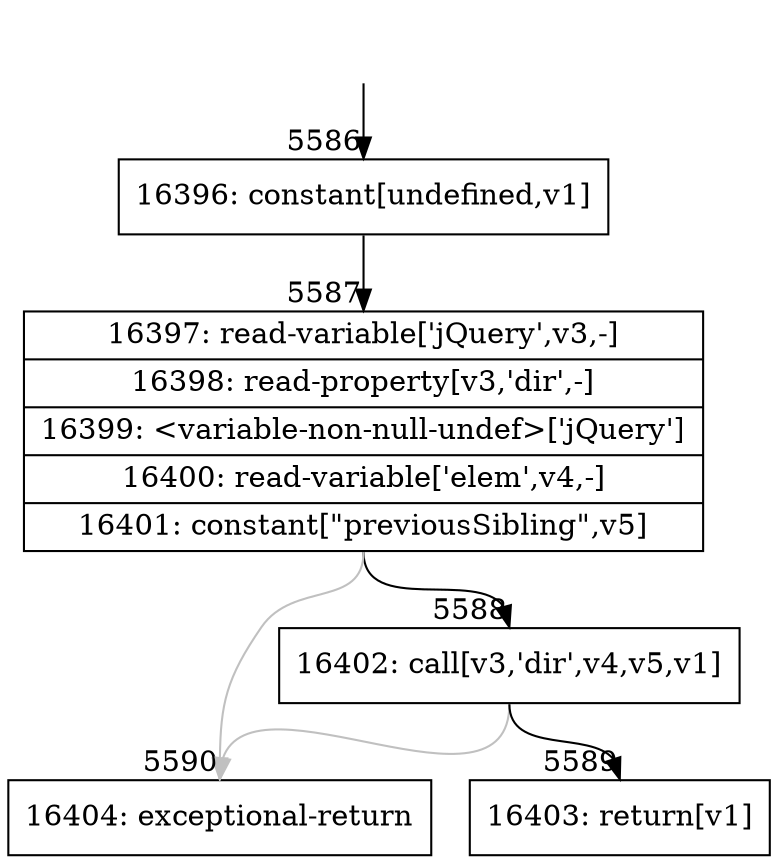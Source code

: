 digraph {
rankdir="TD"
BB_entry357[shape=none,label=""];
BB_entry357 -> BB5586 [tailport=s, headport=n, headlabel="    5586"]
BB5586 [shape=record label="{16396: constant[undefined,v1]}" ] 
BB5586 -> BB5587 [tailport=s, headport=n, headlabel="      5587"]
BB5587 [shape=record label="{16397: read-variable['jQuery',v3,-]|16398: read-property[v3,'dir',-]|16399: \<variable-non-null-undef\>['jQuery']|16400: read-variable['elem',v4,-]|16401: constant[\"previousSibling\",v5]}" ] 
BB5587 -> BB5588 [tailport=s, headport=n, headlabel="      5588"]
BB5587 -> BB5590 [tailport=s, headport=n, color=gray, headlabel="      5590"]
BB5588 [shape=record label="{16402: call[v3,'dir',v4,v5,v1]}" ] 
BB5588 -> BB5589 [tailport=s, headport=n, headlabel="      5589"]
BB5588 -> BB5590 [tailport=s, headport=n, color=gray]
BB5589 [shape=record label="{16403: return[v1]}" ] 
BB5590 [shape=record label="{16404: exceptional-return}" ] 
}
